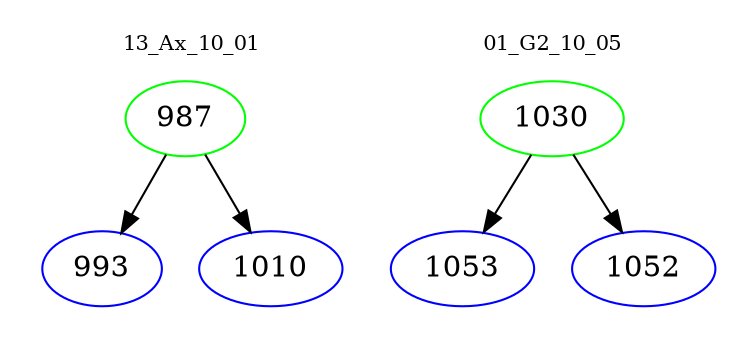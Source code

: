 digraph{
subgraph cluster_0 {
color = white
label = "13_Ax_10_01";
fontsize=10;
T0_987 [label="987", color="green"]
T0_987 -> T0_993 [color="black"]
T0_993 [label="993", color="blue"]
T0_987 -> T0_1010 [color="black"]
T0_1010 [label="1010", color="blue"]
}
subgraph cluster_1 {
color = white
label = "01_G2_10_05";
fontsize=10;
T1_1030 [label="1030", color="green"]
T1_1030 -> T1_1053 [color="black"]
T1_1053 [label="1053", color="blue"]
T1_1030 -> T1_1052 [color="black"]
T1_1052 [label="1052", color="blue"]
}
}
